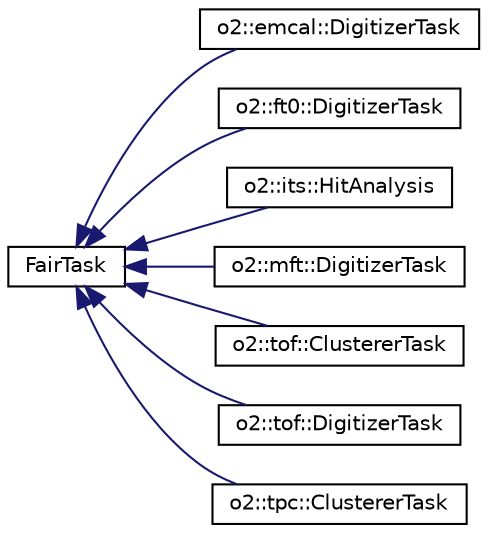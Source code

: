 digraph "Graphical Class Hierarchy"
{
 // INTERACTIVE_SVG=YES
  bgcolor="transparent";
  edge [fontname="Helvetica",fontsize="10",labelfontname="Helvetica",labelfontsize="10"];
  node [fontname="Helvetica",fontsize="10",shape=record];
  rankdir="LR";
  Node0 [label="FairTask",height=0.2,width=0.4,color="black",URL="$d2/d9e/classFairTask.html"];
  Node0 -> Node1 [dir="back",color="midnightblue",fontsize="10",style="solid",fontname="Helvetica"];
  Node1 [label="o2::emcal::DigitizerTask",height=0.2,width=0.4,color="black",URL="$d1/d1d/classo2_1_1emcal_1_1DigitizerTask.html",tooltip="FairTask running EMCAL digitization. "];
  Node0 -> Node2 [dir="back",color="midnightblue",fontsize="10",style="solid",fontname="Helvetica"];
  Node2 [label="o2::ft0::DigitizerTask",height=0.2,width=0.4,color="black",URL="$d5/d85/classo2_1_1ft0_1_1DigitizerTask.html"];
  Node0 -> Node3 [dir="back",color="midnightblue",fontsize="10",style="solid",fontname="Helvetica"];
  Node3 [label="o2::its::HitAnalysis",height=0.2,width=0.4,color="black",URL="$db/db5/classo2_1_1its_1_1HitAnalysis.html"];
  Node0 -> Node4 [dir="back",color="midnightblue",fontsize="10",style="solid",fontname="Helvetica"];
  Node4 [label="o2::mft::DigitizerTask",height=0.2,width=0.4,color="black",URL="$df/d23/classo2_1_1mft_1_1DigitizerTask.html"];
  Node0 -> Node5 [dir="back",color="midnightblue",fontsize="10",style="solid",fontname="Helvetica"];
  Node5 [label="o2::tof::ClustererTask",height=0.2,width=0.4,color="black",URL="$d0/dc6/classo2_1_1tof_1_1ClustererTask.html"];
  Node0 -> Node6 [dir="back",color="midnightblue",fontsize="10",style="solid",fontname="Helvetica"];
  Node6 [label="o2::tof::DigitizerTask",height=0.2,width=0.4,color="black",URL="$d0/dad/classo2_1_1tof_1_1DigitizerTask.html"];
  Node0 -> Node7 [dir="back",color="midnightblue",fontsize="10",style="solid",fontname="Helvetica"];
  Node7 [label="o2::tpc::ClustererTask",height=0.2,width=0.4,color="black",URL="$db/dc7/classo2_1_1tpc_1_1ClustererTask.html"];
}
